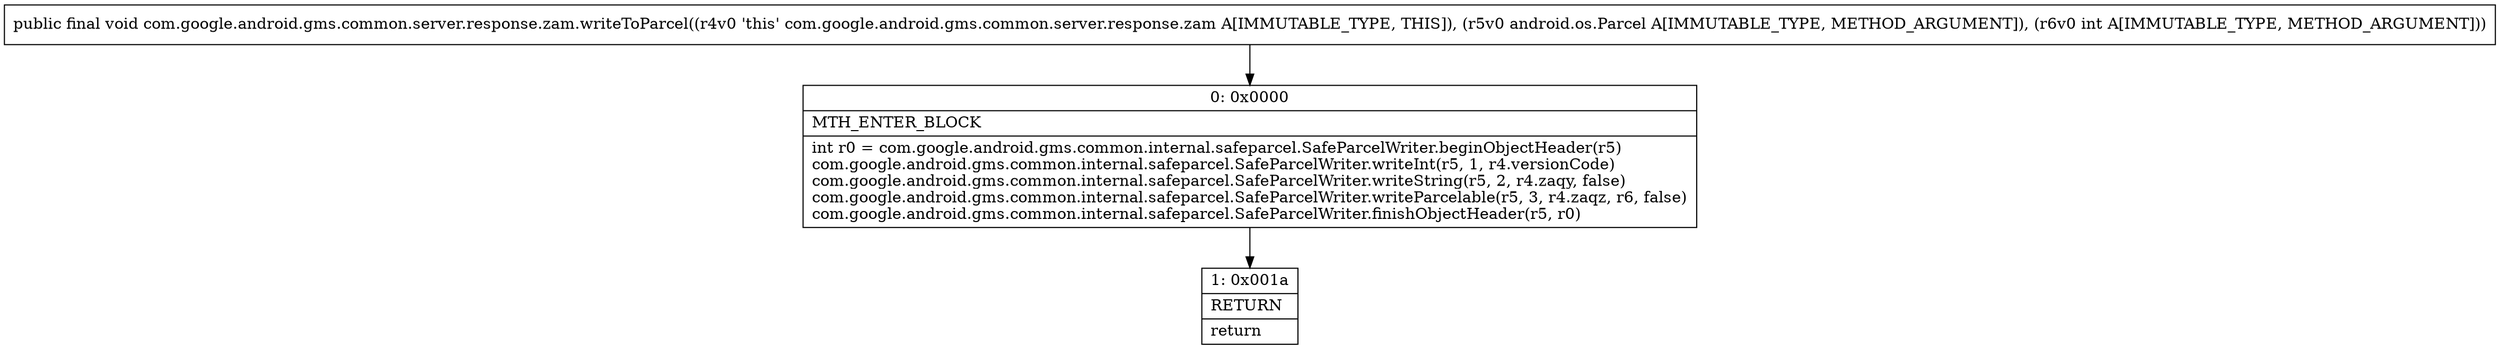 digraph "CFG forcom.google.android.gms.common.server.response.zam.writeToParcel(Landroid\/os\/Parcel;I)V" {
Node_0 [shape=record,label="{0\:\ 0x0000|MTH_ENTER_BLOCK\l|int r0 = com.google.android.gms.common.internal.safeparcel.SafeParcelWriter.beginObjectHeader(r5)\lcom.google.android.gms.common.internal.safeparcel.SafeParcelWriter.writeInt(r5, 1, r4.versionCode)\lcom.google.android.gms.common.internal.safeparcel.SafeParcelWriter.writeString(r5, 2, r4.zaqy, false)\lcom.google.android.gms.common.internal.safeparcel.SafeParcelWriter.writeParcelable(r5, 3, r4.zaqz, r6, false)\lcom.google.android.gms.common.internal.safeparcel.SafeParcelWriter.finishObjectHeader(r5, r0)\l}"];
Node_1 [shape=record,label="{1\:\ 0x001a|RETURN\l|return\l}"];
MethodNode[shape=record,label="{public final void com.google.android.gms.common.server.response.zam.writeToParcel((r4v0 'this' com.google.android.gms.common.server.response.zam A[IMMUTABLE_TYPE, THIS]), (r5v0 android.os.Parcel A[IMMUTABLE_TYPE, METHOD_ARGUMENT]), (r6v0 int A[IMMUTABLE_TYPE, METHOD_ARGUMENT])) }"];
MethodNode -> Node_0;
Node_0 -> Node_1;
}

